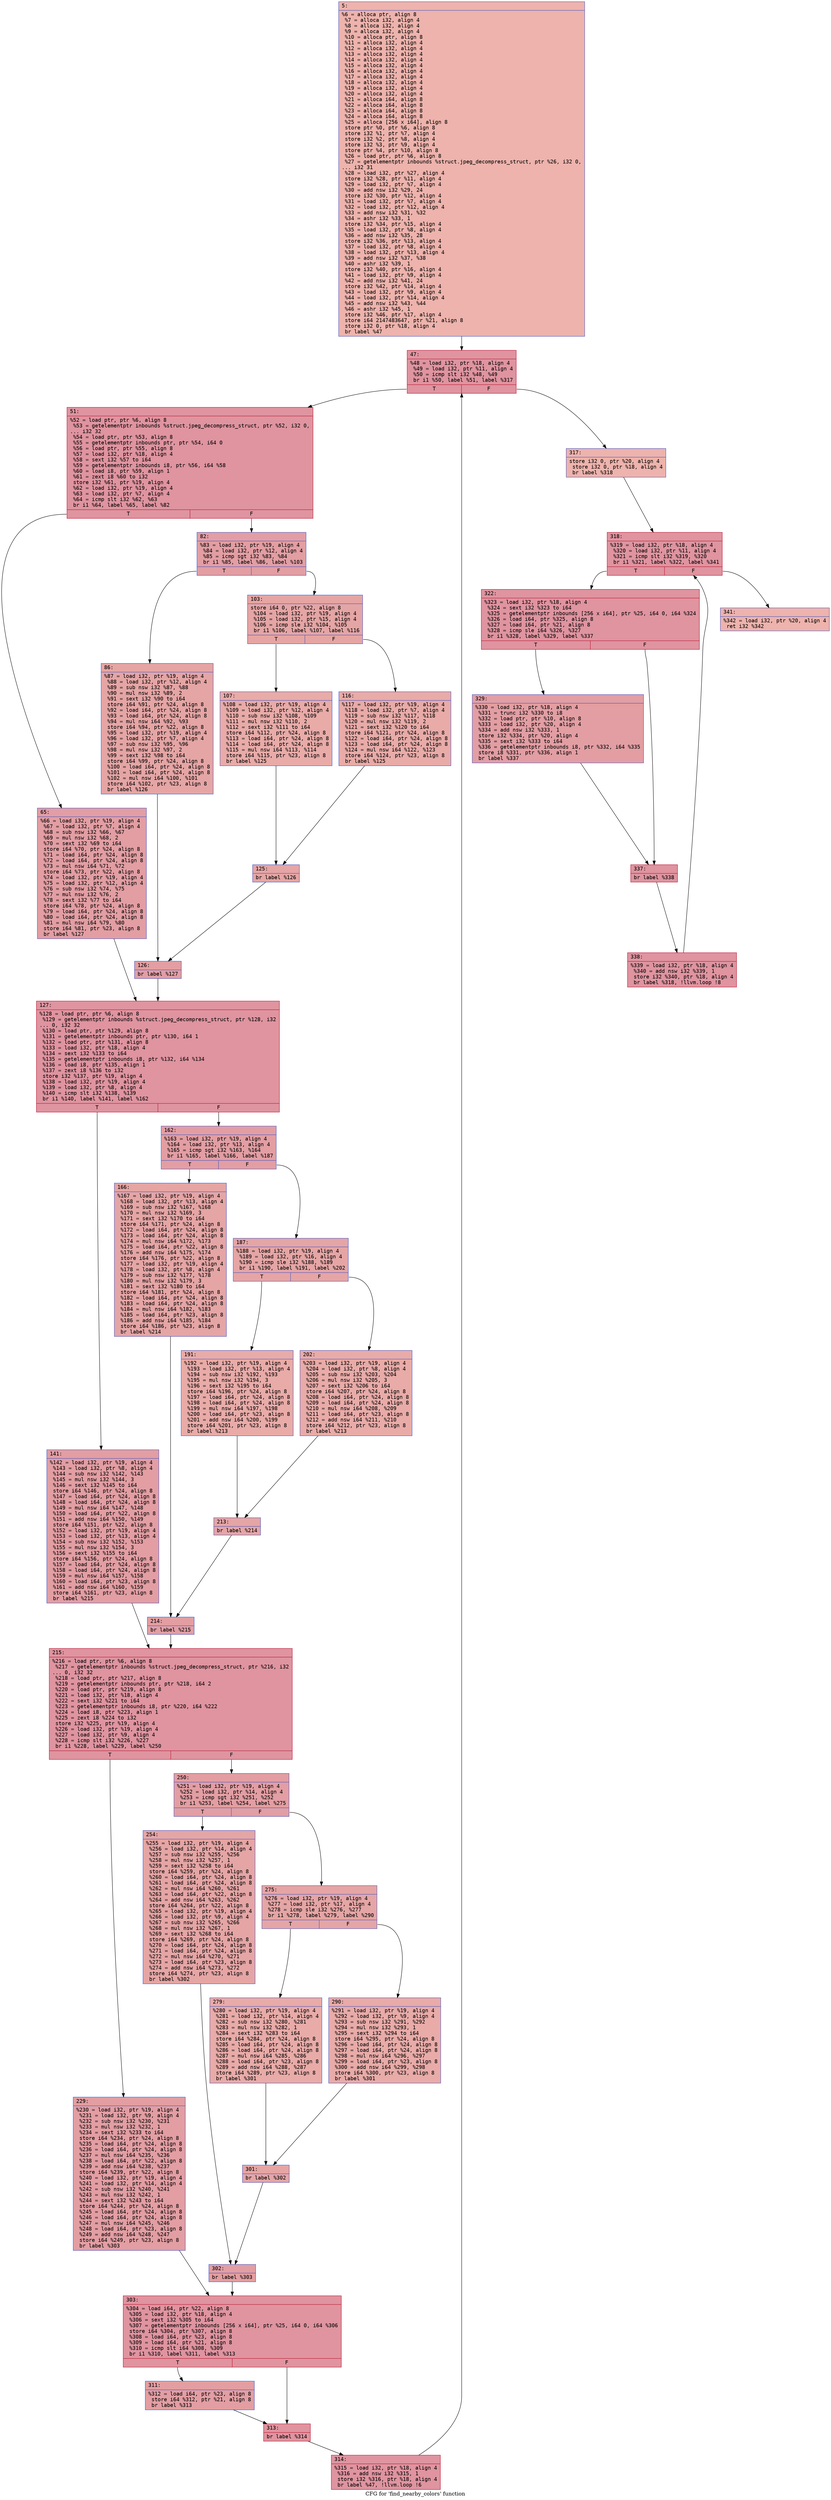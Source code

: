 digraph "CFG for 'find_nearby_colors' function" {
	label="CFG for 'find_nearby_colors' function";

	Node0x6000017dbb60 [shape=record,color="#3d50c3ff", style=filled, fillcolor="#d6524470" fontname="Courier",label="{5:\l|  %6 = alloca ptr, align 8\l  %7 = alloca i32, align 4\l  %8 = alloca i32, align 4\l  %9 = alloca i32, align 4\l  %10 = alloca ptr, align 8\l  %11 = alloca i32, align 4\l  %12 = alloca i32, align 4\l  %13 = alloca i32, align 4\l  %14 = alloca i32, align 4\l  %15 = alloca i32, align 4\l  %16 = alloca i32, align 4\l  %17 = alloca i32, align 4\l  %18 = alloca i32, align 4\l  %19 = alloca i32, align 4\l  %20 = alloca i32, align 4\l  %21 = alloca i64, align 8\l  %22 = alloca i64, align 8\l  %23 = alloca i64, align 8\l  %24 = alloca i64, align 8\l  %25 = alloca [256 x i64], align 8\l  store ptr %0, ptr %6, align 8\l  store i32 %1, ptr %7, align 4\l  store i32 %2, ptr %8, align 4\l  store i32 %3, ptr %9, align 4\l  store ptr %4, ptr %10, align 8\l  %26 = load ptr, ptr %6, align 8\l  %27 = getelementptr inbounds %struct.jpeg_decompress_struct, ptr %26, i32 0,\l... i32 31\l  %28 = load i32, ptr %27, align 4\l  store i32 %28, ptr %11, align 4\l  %29 = load i32, ptr %7, align 4\l  %30 = add nsw i32 %29, 24\l  store i32 %30, ptr %12, align 4\l  %31 = load i32, ptr %7, align 4\l  %32 = load i32, ptr %12, align 4\l  %33 = add nsw i32 %31, %32\l  %34 = ashr i32 %33, 1\l  store i32 %34, ptr %15, align 4\l  %35 = load i32, ptr %8, align 4\l  %36 = add nsw i32 %35, 28\l  store i32 %36, ptr %13, align 4\l  %37 = load i32, ptr %8, align 4\l  %38 = load i32, ptr %13, align 4\l  %39 = add nsw i32 %37, %38\l  %40 = ashr i32 %39, 1\l  store i32 %40, ptr %16, align 4\l  %41 = load i32, ptr %9, align 4\l  %42 = add nsw i32 %41, 24\l  store i32 %42, ptr %14, align 4\l  %43 = load i32, ptr %9, align 4\l  %44 = load i32, ptr %14, align 4\l  %45 = add nsw i32 %43, %44\l  %46 = ashr i32 %45, 1\l  store i32 %46, ptr %17, align 4\l  store i64 2147483647, ptr %21, align 8\l  store i32 0, ptr %18, align 4\l  br label %47\l}"];
	Node0x6000017dbb60 -> Node0x6000017dbbb0[tooltip="5 -> 47\nProbability 100.00%" ];
	Node0x6000017dbbb0 [shape=record,color="#b70d28ff", style=filled, fillcolor="#b70d2870" fontname="Courier",label="{47:\l|  %48 = load i32, ptr %18, align 4\l  %49 = load i32, ptr %11, align 4\l  %50 = icmp slt i32 %48, %49\l  br i1 %50, label %51, label %317\l|{<s0>T|<s1>F}}"];
	Node0x6000017dbbb0:s0 -> Node0x6000017dbc00[tooltip="47 -> 51\nProbability 96.88%" ];
	Node0x6000017dbbb0:s1 -> Node0x6000017c45f0[tooltip="47 -> 317\nProbability 3.12%" ];
	Node0x6000017dbc00 [shape=record,color="#b70d28ff", style=filled, fillcolor="#b70d2870" fontname="Courier",label="{51:\l|  %52 = load ptr, ptr %6, align 8\l  %53 = getelementptr inbounds %struct.jpeg_decompress_struct, ptr %52, i32 0,\l... i32 32\l  %54 = load ptr, ptr %53, align 8\l  %55 = getelementptr inbounds ptr, ptr %54, i64 0\l  %56 = load ptr, ptr %55, align 8\l  %57 = load i32, ptr %18, align 4\l  %58 = sext i32 %57 to i64\l  %59 = getelementptr inbounds i8, ptr %56, i64 %58\l  %60 = load i8, ptr %59, align 1\l  %61 = zext i8 %60 to i32\l  store i32 %61, ptr %19, align 4\l  %62 = load i32, ptr %19, align 4\l  %63 = load i32, ptr %7, align 4\l  %64 = icmp slt i32 %62, %63\l  br i1 %64, label %65, label %82\l|{<s0>T|<s1>F}}"];
	Node0x6000017dbc00:s0 -> Node0x6000017dbc50[tooltip="51 -> 65\nProbability 50.00%" ];
	Node0x6000017dbc00:s1 -> Node0x6000017dbca0[tooltip="51 -> 82\nProbability 50.00%" ];
	Node0x6000017dbc50 [shape=record,color="#3d50c3ff", style=filled, fillcolor="#be242e70" fontname="Courier",label="{65:\l|  %66 = load i32, ptr %19, align 4\l  %67 = load i32, ptr %7, align 4\l  %68 = sub nsw i32 %66, %67\l  %69 = mul nsw i32 %68, 2\l  %70 = sext i32 %69 to i64\l  store i64 %70, ptr %24, align 8\l  %71 = load i64, ptr %24, align 8\l  %72 = load i64, ptr %24, align 8\l  %73 = mul nsw i64 %71, %72\l  store i64 %73, ptr %22, align 8\l  %74 = load i32, ptr %19, align 4\l  %75 = load i32, ptr %12, align 4\l  %76 = sub nsw i32 %74, %75\l  %77 = mul nsw i32 %76, 2\l  %78 = sext i32 %77 to i64\l  store i64 %78, ptr %24, align 8\l  %79 = load i64, ptr %24, align 8\l  %80 = load i64, ptr %24, align 8\l  %81 = mul nsw i64 %79, %80\l  store i64 %81, ptr %23, align 8\l  br label %127\l}"];
	Node0x6000017dbc50 -> Node0x6000017dbed0[tooltip="65 -> 127\nProbability 100.00%" ];
	Node0x6000017dbca0 [shape=record,color="#3d50c3ff", style=filled, fillcolor="#be242e70" fontname="Courier",label="{82:\l|  %83 = load i32, ptr %19, align 4\l  %84 = load i32, ptr %12, align 4\l  %85 = icmp sgt i32 %83, %84\l  br i1 %85, label %86, label %103\l|{<s0>T|<s1>F}}"];
	Node0x6000017dbca0:s0 -> Node0x6000017dbcf0[tooltip="82 -> 86\nProbability 50.00%" ];
	Node0x6000017dbca0:s1 -> Node0x6000017dbd40[tooltip="82 -> 103\nProbability 50.00%" ];
	Node0x6000017dbcf0 [shape=record,color="#3d50c3ff", style=filled, fillcolor="#c5333470" fontname="Courier",label="{86:\l|  %87 = load i32, ptr %19, align 4\l  %88 = load i32, ptr %12, align 4\l  %89 = sub nsw i32 %87, %88\l  %90 = mul nsw i32 %89, 2\l  %91 = sext i32 %90 to i64\l  store i64 %91, ptr %24, align 8\l  %92 = load i64, ptr %24, align 8\l  %93 = load i64, ptr %24, align 8\l  %94 = mul nsw i64 %92, %93\l  store i64 %94, ptr %22, align 8\l  %95 = load i32, ptr %19, align 4\l  %96 = load i32, ptr %7, align 4\l  %97 = sub nsw i32 %95, %96\l  %98 = mul nsw i32 %97, 2\l  %99 = sext i32 %98 to i64\l  store i64 %99, ptr %24, align 8\l  %100 = load i64, ptr %24, align 8\l  %101 = load i64, ptr %24, align 8\l  %102 = mul nsw i64 %100, %101\l  store i64 %102, ptr %23, align 8\l  br label %126\l}"];
	Node0x6000017dbcf0 -> Node0x6000017dbe80[tooltip="86 -> 126\nProbability 100.00%" ];
	Node0x6000017dbd40 [shape=record,color="#3d50c3ff", style=filled, fillcolor="#c5333470" fontname="Courier",label="{103:\l|  store i64 0, ptr %22, align 8\l  %104 = load i32, ptr %19, align 4\l  %105 = load i32, ptr %15, align 4\l  %106 = icmp sle i32 %104, %105\l  br i1 %106, label %107, label %116\l|{<s0>T|<s1>F}}"];
	Node0x6000017dbd40:s0 -> Node0x6000017dbd90[tooltip="103 -> 107\nProbability 50.00%" ];
	Node0x6000017dbd40:s1 -> Node0x6000017dbde0[tooltip="103 -> 116\nProbability 50.00%" ];
	Node0x6000017dbd90 [shape=record,color="#3d50c3ff", style=filled, fillcolor="#cc403a70" fontname="Courier",label="{107:\l|  %108 = load i32, ptr %19, align 4\l  %109 = load i32, ptr %12, align 4\l  %110 = sub nsw i32 %108, %109\l  %111 = mul nsw i32 %110, 2\l  %112 = sext i32 %111 to i64\l  store i64 %112, ptr %24, align 8\l  %113 = load i64, ptr %24, align 8\l  %114 = load i64, ptr %24, align 8\l  %115 = mul nsw i64 %113, %114\l  store i64 %115, ptr %23, align 8\l  br label %125\l}"];
	Node0x6000017dbd90 -> Node0x6000017dbe30[tooltip="107 -> 125\nProbability 100.00%" ];
	Node0x6000017dbde0 [shape=record,color="#3d50c3ff", style=filled, fillcolor="#cc403a70" fontname="Courier",label="{116:\l|  %117 = load i32, ptr %19, align 4\l  %118 = load i32, ptr %7, align 4\l  %119 = sub nsw i32 %117, %118\l  %120 = mul nsw i32 %119, 2\l  %121 = sext i32 %120 to i64\l  store i64 %121, ptr %24, align 8\l  %122 = load i64, ptr %24, align 8\l  %123 = load i64, ptr %24, align 8\l  %124 = mul nsw i64 %122, %123\l  store i64 %124, ptr %23, align 8\l  br label %125\l}"];
	Node0x6000017dbde0 -> Node0x6000017dbe30[tooltip="116 -> 125\nProbability 100.00%" ];
	Node0x6000017dbe30 [shape=record,color="#3d50c3ff", style=filled, fillcolor="#c5333470" fontname="Courier",label="{125:\l|  br label %126\l}"];
	Node0x6000017dbe30 -> Node0x6000017dbe80[tooltip="125 -> 126\nProbability 100.00%" ];
	Node0x6000017dbe80 [shape=record,color="#3d50c3ff", style=filled, fillcolor="#be242e70" fontname="Courier",label="{126:\l|  br label %127\l}"];
	Node0x6000017dbe80 -> Node0x6000017dbed0[tooltip="126 -> 127\nProbability 100.00%" ];
	Node0x6000017dbed0 [shape=record,color="#b70d28ff", style=filled, fillcolor="#b70d2870" fontname="Courier",label="{127:\l|  %128 = load ptr, ptr %6, align 8\l  %129 = getelementptr inbounds %struct.jpeg_decompress_struct, ptr %128, i32\l... 0, i32 32\l  %130 = load ptr, ptr %129, align 8\l  %131 = getelementptr inbounds ptr, ptr %130, i64 1\l  %132 = load ptr, ptr %131, align 8\l  %133 = load i32, ptr %18, align 4\l  %134 = sext i32 %133 to i64\l  %135 = getelementptr inbounds i8, ptr %132, i64 %134\l  %136 = load i8, ptr %135, align 1\l  %137 = zext i8 %136 to i32\l  store i32 %137, ptr %19, align 4\l  %138 = load i32, ptr %19, align 4\l  %139 = load i32, ptr %8, align 4\l  %140 = icmp slt i32 %138, %139\l  br i1 %140, label %141, label %162\l|{<s0>T|<s1>F}}"];
	Node0x6000017dbed0:s0 -> Node0x6000017dbf20[tooltip="127 -> 141\nProbability 50.00%" ];
	Node0x6000017dbed0:s1 -> Node0x6000017dbf70[tooltip="127 -> 162\nProbability 50.00%" ];
	Node0x6000017dbf20 [shape=record,color="#3d50c3ff", style=filled, fillcolor="#be242e70" fontname="Courier",label="{141:\l|  %142 = load i32, ptr %19, align 4\l  %143 = load i32, ptr %8, align 4\l  %144 = sub nsw i32 %142, %143\l  %145 = mul nsw i32 %144, 3\l  %146 = sext i32 %145 to i64\l  store i64 %146, ptr %24, align 8\l  %147 = load i64, ptr %24, align 8\l  %148 = load i64, ptr %24, align 8\l  %149 = mul nsw i64 %147, %148\l  %150 = load i64, ptr %22, align 8\l  %151 = add nsw i64 %150, %149\l  store i64 %151, ptr %22, align 8\l  %152 = load i32, ptr %19, align 4\l  %153 = load i32, ptr %13, align 4\l  %154 = sub nsw i32 %152, %153\l  %155 = mul nsw i32 %154, 3\l  %156 = sext i32 %155 to i64\l  store i64 %156, ptr %24, align 8\l  %157 = load i64, ptr %24, align 8\l  %158 = load i64, ptr %24, align 8\l  %159 = mul nsw i64 %157, %158\l  %160 = load i64, ptr %23, align 8\l  %161 = add nsw i64 %160, %159\l  store i64 %161, ptr %23, align 8\l  br label %215\l}"];
	Node0x6000017dbf20 -> Node0x6000017c41e0[tooltip="141 -> 215\nProbability 100.00%" ];
	Node0x6000017dbf70 [shape=record,color="#3d50c3ff", style=filled, fillcolor="#be242e70" fontname="Courier",label="{162:\l|  %163 = load i32, ptr %19, align 4\l  %164 = load i32, ptr %13, align 4\l  %165 = icmp sgt i32 %163, %164\l  br i1 %165, label %166, label %187\l|{<s0>T|<s1>F}}"];
	Node0x6000017dbf70:s0 -> Node0x6000017c4000[tooltip="162 -> 166\nProbability 50.00%" ];
	Node0x6000017dbf70:s1 -> Node0x6000017c4050[tooltip="162 -> 187\nProbability 50.00%" ];
	Node0x6000017c4000 [shape=record,color="#3d50c3ff", style=filled, fillcolor="#c5333470" fontname="Courier",label="{166:\l|  %167 = load i32, ptr %19, align 4\l  %168 = load i32, ptr %13, align 4\l  %169 = sub nsw i32 %167, %168\l  %170 = mul nsw i32 %169, 3\l  %171 = sext i32 %170 to i64\l  store i64 %171, ptr %24, align 8\l  %172 = load i64, ptr %24, align 8\l  %173 = load i64, ptr %24, align 8\l  %174 = mul nsw i64 %172, %173\l  %175 = load i64, ptr %22, align 8\l  %176 = add nsw i64 %175, %174\l  store i64 %176, ptr %22, align 8\l  %177 = load i32, ptr %19, align 4\l  %178 = load i32, ptr %8, align 4\l  %179 = sub nsw i32 %177, %178\l  %180 = mul nsw i32 %179, 3\l  %181 = sext i32 %180 to i64\l  store i64 %181, ptr %24, align 8\l  %182 = load i64, ptr %24, align 8\l  %183 = load i64, ptr %24, align 8\l  %184 = mul nsw i64 %182, %183\l  %185 = load i64, ptr %23, align 8\l  %186 = add nsw i64 %185, %184\l  store i64 %186, ptr %23, align 8\l  br label %214\l}"];
	Node0x6000017c4000 -> Node0x6000017c4190[tooltip="166 -> 214\nProbability 100.00%" ];
	Node0x6000017c4050 [shape=record,color="#3d50c3ff", style=filled, fillcolor="#c5333470" fontname="Courier",label="{187:\l|  %188 = load i32, ptr %19, align 4\l  %189 = load i32, ptr %16, align 4\l  %190 = icmp sle i32 %188, %189\l  br i1 %190, label %191, label %202\l|{<s0>T|<s1>F}}"];
	Node0x6000017c4050:s0 -> Node0x6000017c40a0[tooltip="187 -> 191\nProbability 50.00%" ];
	Node0x6000017c4050:s1 -> Node0x6000017c40f0[tooltip="187 -> 202\nProbability 50.00%" ];
	Node0x6000017c40a0 [shape=record,color="#3d50c3ff", style=filled, fillcolor="#cc403a70" fontname="Courier",label="{191:\l|  %192 = load i32, ptr %19, align 4\l  %193 = load i32, ptr %13, align 4\l  %194 = sub nsw i32 %192, %193\l  %195 = mul nsw i32 %194, 3\l  %196 = sext i32 %195 to i64\l  store i64 %196, ptr %24, align 8\l  %197 = load i64, ptr %24, align 8\l  %198 = load i64, ptr %24, align 8\l  %199 = mul nsw i64 %197, %198\l  %200 = load i64, ptr %23, align 8\l  %201 = add nsw i64 %200, %199\l  store i64 %201, ptr %23, align 8\l  br label %213\l}"];
	Node0x6000017c40a0 -> Node0x6000017c4140[tooltip="191 -> 213\nProbability 100.00%" ];
	Node0x6000017c40f0 [shape=record,color="#3d50c3ff", style=filled, fillcolor="#cc403a70" fontname="Courier",label="{202:\l|  %203 = load i32, ptr %19, align 4\l  %204 = load i32, ptr %8, align 4\l  %205 = sub nsw i32 %203, %204\l  %206 = mul nsw i32 %205, 3\l  %207 = sext i32 %206 to i64\l  store i64 %207, ptr %24, align 8\l  %208 = load i64, ptr %24, align 8\l  %209 = load i64, ptr %24, align 8\l  %210 = mul nsw i64 %208, %209\l  %211 = load i64, ptr %23, align 8\l  %212 = add nsw i64 %211, %210\l  store i64 %212, ptr %23, align 8\l  br label %213\l}"];
	Node0x6000017c40f0 -> Node0x6000017c4140[tooltip="202 -> 213\nProbability 100.00%" ];
	Node0x6000017c4140 [shape=record,color="#3d50c3ff", style=filled, fillcolor="#c5333470" fontname="Courier",label="{213:\l|  br label %214\l}"];
	Node0x6000017c4140 -> Node0x6000017c4190[tooltip="213 -> 214\nProbability 100.00%" ];
	Node0x6000017c4190 [shape=record,color="#3d50c3ff", style=filled, fillcolor="#be242e70" fontname="Courier",label="{214:\l|  br label %215\l}"];
	Node0x6000017c4190 -> Node0x6000017c41e0[tooltip="214 -> 215\nProbability 100.00%" ];
	Node0x6000017c41e0 [shape=record,color="#b70d28ff", style=filled, fillcolor="#b70d2870" fontname="Courier",label="{215:\l|  %216 = load ptr, ptr %6, align 8\l  %217 = getelementptr inbounds %struct.jpeg_decompress_struct, ptr %216, i32\l... 0, i32 32\l  %218 = load ptr, ptr %217, align 8\l  %219 = getelementptr inbounds ptr, ptr %218, i64 2\l  %220 = load ptr, ptr %219, align 8\l  %221 = load i32, ptr %18, align 4\l  %222 = sext i32 %221 to i64\l  %223 = getelementptr inbounds i8, ptr %220, i64 %222\l  %224 = load i8, ptr %223, align 1\l  %225 = zext i8 %224 to i32\l  store i32 %225, ptr %19, align 4\l  %226 = load i32, ptr %19, align 4\l  %227 = load i32, ptr %9, align 4\l  %228 = icmp slt i32 %226, %227\l  br i1 %228, label %229, label %250\l|{<s0>T|<s1>F}}"];
	Node0x6000017c41e0:s0 -> Node0x6000017c4230[tooltip="215 -> 229\nProbability 50.00%" ];
	Node0x6000017c41e0:s1 -> Node0x6000017c4280[tooltip="215 -> 250\nProbability 50.00%" ];
	Node0x6000017c4230 [shape=record,color="#3d50c3ff", style=filled, fillcolor="#be242e70" fontname="Courier",label="{229:\l|  %230 = load i32, ptr %19, align 4\l  %231 = load i32, ptr %9, align 4\l  %232 = sub nsw i32 %230, %231\l  %233 = mul nsw i32 %232, 1\l  %234 = sext i32 %233 to i64\l  store i64 %234, ptr %24, align 8\l  %235 = load i64, ptr %24, align 8\l  %236 = load i64, ptr %24, align 8\l  %237 = mul nsw i64 %235, %236\l  %238 = load i64, ptr %22, align 8\l  %239 = add nsw i64 %238, %237\l  store i64 %239, ptr %22, align 8\l  %240 = load i32, ptr %19, align 4\l  %241 = load i32, ptr %14, align 4\l  %242 = sub nsw i32 %240, %241\l  %243 = mul nsw i32 %242, 1\l  %244 = sext i32 %243 to i64\l  store i64 %244, ptr %24, align 8\l  %245 = load i64, ptr %24, align 8\l  %246 = load i64, ptr %24, align 8\l  %247 = mul nsw i64 %245, %246\l  %248 = load i64, ptr %23, align 8\l  %249 = add nsw i64 %248, %247\l  store i64 %249, ptr %23, align 8\l  br label %303\l}"];
	Node0x6000017c4230 -> Node0x6000017c44b0[tooltip="229 -> 303\nProbability 100.00%" ];
	Node0x6000017c4280 [shape=record,color="#3d50c3ff", style=filled, fillcolor="#be242e70" fontname="Courier",label="{250:\l|  %251 = load i32, ptr %19, align 4\l  %252 = load i32, ptr %14, align 4\l  %253 = icmp sgt i32 %251, %252\l  br i1 %253, label %254, label %275\l|{<s0>T|<s1>F}}"];
	Node0x6000017c4280:s0 -> Node0x6000017c42d0[tooltip="250 -> 254\nProbability 50.00%" ];
	Node0x6000017c4280:s1 -> Node0x6000017c4320[tooltip="250 -> 275\nProbability 50.00%" ];
	Node0x6000017c42d0 [shape=record,color="#3d50c3ff", style=filled, fillcolor="#c5333470" fontname="Courier",label="{254:\l|  %255 = load i32, ptr %19, align 4\l  %256 = load i32, ptr %14, align 4\l  %257 = sub nsw i32 %255, %256\l  %258 = mul nsw i32 %257, 1\l  %259 = sext i32 %258 to i64\l  store i64 %259, ptr %24, align 8\l  %260 = load i64, ptr %24, align 8\l  %261 = load i64, ptr %24, align 8\l  %262 = mul nsw i64 %260, %261\l  %263 = load i64, ptr %22, align 8\l  %264 = add nsw i64 %263, %262\l  store i64 %264, ptr %22, align 8\l  %265 = load i32, ptr %19, align 4\l  %266 = load i32, ptr %9, align 4\l  %267 = sub nsw i32 %265, %266\l  %268 = mul nsw i32 %267, 1\l  %269 = sext i32 %268 to i64\l  store i64 %269, ptr %24, align 8\l  %270 = load i64, ptr %24, align 8\l  %271 = load i64, ptr %24, align 8\l  %272 = mul nsw i64 %270, %271\l  %273 = load i64, ptr %23, align 8\l  %274 = add nsw i64 %273, %272\l  store i64 %274, ptr %23, align 8\l  br label %302\l}"];
	Node0x6000017c42d0 -> Node0x6000017c4460[tooltip="254 -> 302\nProbability 100.00%" ];
	Node0x6000017c4320 [shape=record,color="#3d50c3ff", style=filled, fillcolor="#c5333470" fontname="Courier",label="{275:\l|  %276 = load i32, ptr %19, align 4\l  %277 = load i32, ptr %17, align 4\l  %278 = icmp sle i32 %276, %277\l  br i1 %278, label %279, label %290\l|{<s0>T|<s1>F}}"];
	Node0x6000017c4320:s0 -> Node0x6000017c4370[tooltip="275 -> 279\nProbability 50.00%" ];
	Node0x6000017c4320:s1 -> Node0x6000017c43c0[tooltip="275 -> 290\nProbability 50.00%" ];
	Node0x6000017c4370 [shape=record,color="#3d50c3ff", style=filled, fillcolor="#cc403a70" fontname="Courier",label="{279:\l|  %280 = load i32, ptr %19, align 4\l  %281 = load i32, ptr %14, align 4\l  %282 = sub nsw i32 %280, %281\l  %283 = mul nsw i32 %282, 1\l  %284 = sext i32 %283 to i64\l  store i64 %284, ptr %24, align 8\l  %285 = load i64, ptr %24, align 8\l  %286 = load i64, ptr %24, align 8\l  %287 = mul nsw i64 %285, %286\l  %288 = load i64, ptr %23, align 8\l  %289 = add nsw i64 %288, %287\l  store i64 %289, ptr %23, align 8\l  br label %301\l}"];
	Node0x6000017c4370 -> Node0x6000017c4410[tooltip="279 -> 301\nProbability 100.00%" ];
	Node0x6000017c43c0 [shape=record,color="#3d50c3ff", style=filled, fillcolor="#cc403a70" fontname="Courier",label="{290:\l|  %291 = load i32, ptr %19, align 4\l  %292 = load i32, ptr %9, align 4\l  %293 = sub nsw i32 %291, %292\l  %294 = mul nsw i32 %293, 1\l  %295 = sext i32 %294 to i64\l  store i64 %295, ptr %24, align 8\l  %296 = load i64, ptr %24, align 8\l  %297 = load i64, ptr %24, align 8\l  %298 = mul nsw i64 %296, %297\l  %299 = load i64, ptr %23, align 8\l  %300 = add nsw i64 %299, %298\l  store i64 %300, ptr %23, align 8\l  br label %301\l}"];
	Node0x6000017c43c0 -> Node0x6000017c4410[tooltip="290 -> 301\nProbability 100.00%" ];
	Node0x6000017c4410 [shape=record,color="#3d50c3ff", style=filled, fillcolor="#c5333470" fontname="Courier",label="{301:\l|  br label %302\l}"];
	Node0x6000017c4410 -> Node0x6000017c4460[tooltip="301 -> 302\nProbability 100.00%" ];
	Node0x6000017c4460 [shape=record,color="#3d50c3ff", style=filled, fillcolor="#be242e70" fontname="Courier",label="{302:\l|  br label %303\l}"];
	Node0x6000017c4460 -> Node0x6000017c44b0[tooltip="302 -> 303\nProbability 100.00%" ];
	Node0x6000017c44b0 [shape=record,color="#b70d28ff", style=filled, fillcolor="#b70d2870" fontname="Courier",label="{303:\l|  %304 = load i64, ptr %22, align 8\l  %305 = load i32, ptr %18, align 4\l  %306 = sext i32 %305 to i64\l  %307 = getelementptr inbounds [256 x i64], ptr %25, i64 0, i64 %306\l  store i64 %304, ptr %307, align 8\l  %308 = load i64, ptr %23, align 8\l  %309 = load i64, ptr %21, align 8\l  %310 = icmp slt i64 %308, %309\l  br i1 %310, label %311, label %313\l|{<s0>T|<s1>F}}"];
	Node0x6000017c44b0:s0 -> Node0x6000017c4500[tooltip="303 -> 311\nProbability 50.00%" ];
	Node0x6000017c44b0:s1 -> Node0x6000017c4550[tooltip="303 -> 313\nProbability 50.00%" ];
	Node0x6000017c4500 [shape=record,color="#3d50c3ff", style=filled, fillcolor="#be242e70" fontname="Courier",label="{311:\l|  %312 = load i64, ptr %23, align 8\l  store i64 %312, ptr %21, align 8\l  br label %313\l}"];
	Node0x6000017c4500 -> Node0x6000017c4550[tooltip="311 -> 313\nProbability 100.00%" ];
	Node0x6000017c4550 [shape=record,color="#b70d28ff", style=filled, fillcolor="#b70d2870" fontname="Courier",label="{313:\l|  br label %314\l}"];
	Node0x6000017c4550 -> Node0x6000017c45a0[tooltip="313 -> 314\nProbability 100.00%" ];
	Node0x6000017c45a0 [shape=record,color="#b70d28ff", style=filled, fillcolor="#b70d2870" fontname="Courier",label="{314:\l|  %315 = load i32, ptr %18, align 4\l  %316 = add nsw i32 %315, 1\l  store i32 %316, ptr %18, align 4\l  br label %47, !llvm.loop !6\l}"];
	Node0x6000017c45a0 -> Node0x6000017dbbb0[tooltip="314 -> 47\nProbability 100.00%" ];
	Node0x6000017c45f0 [shape=record,color="#3d50c3ff", style=filled, fillcolor="#d6524470" fontname="Courier",label="{317:\l|  store i32 0, ptr %20, align 4\l  store i32 0, ptr %18, align 4\l  br label %318\l}"];
	Node0x6000017c45f0 -> Node0x6000017c4640[tooltip="317 -> 318\nProbability 100.00%" ];
	Node0x6000017c4640 [shape=record,color="#b70d28ff", style=filled, fillcolor="#b70d2870" fontname="Courier",label="{318:\l|  %319 = load i32, ptr %18, align 4\l  %320 = load i32, ptr %11, align 4\l  %321 = icmp slt i32 %319, %320\l  br i1 %321, label %322, label %341\l|{<s0>T|<s1>F}}"];
	Node0x6000017c4640:s0 -> Node0x6000017c4690[tooltip="318 -> 322\nProbability 96.88%" ];
	Node0x6000017c4640:s1 -> Node0x6000017c47d0[tooltip="318 -> 341\nProbability 3.12%" ];
	Node0x6000017c4690 [shape=record,color="#b70d28ff", style=filled, fillcolor="#b70d2870" fontname="Courier",label="{322:\l|  %323 = load i32, ptr %18, align 4\l  %324 = sext i32 %323 to i64\l  %325 = getelementptr inbounds [256 x i64], ptr %25, i64 0, i64 %324\l  %326 = load i64, ptr %325, align 8\l  %327 = load i64, ptr %21, align 8\l  %328 = icmp sle i64 %326, %327\l  br i1 %328, label %329, label %337\l|{<s0>T|<s1>F}}"];
	Node0x6000017c4690:s0 -> Node0x6000017c46e0[tooltip="322 -> 329\nProbability 50.00%" ];
	Node0x6000017c4690:s1 -> Node0x6000017c4730[tooltip="322 -> 337\nProbability 50.00%" ];
	Node0x6000017c46e0 [shape=record,color="#3d50c3ff", style=filled, fillcolor="#be242e70" fontname="Courier",label="{329:\l|  %330 = load i32, ptr %18, align 4\l  %331 = trunc i32 %330 to i8\l  %332 = load ptr, ptr %10, align 8\l  %333 = load i32, ptr %20, align 4\l  %334 = add nsw i32 %333, 1\l  store i32 %334, ptr %20, align 4\l  %335 = sext i32 %333 to i64\l  %336 = getelementptr inbounds i8, ptr %332, i64 %335\l  store i8 %331, ptr %336, align 1\l  br label %337\l}"];
	Node0x6000017c46e0 -> Node0x6000017c4730[tooltip="329 -> 337\nProbability 100.00%" ];
	Node0x6000017c4730 [shape=record,color="#b70d28ff", style=filled, fillcolor="#b70d2870" fontname="Courier",label="{337:\l|  br label %338\l}"];
	Node0x6000017c4730 -> Node0x6000017c4780[tooltip="337 -> 338\nProbability 100.00%" ];
	Node0x6000017c4780 [shape=record,color="#b70d28ff", style=filled, fillcolor="#b70d2870" fontname="Courier",label="{338:\l|  %339 = load i32, ptr %18, align 4\l  %340 = add nsw i32 %339, 1\l  store i32 %340, ptr %18, align 4\l  br label %318, !llvm.loop !8\l}"];
	Node0x6000017c4780 -> Node0x6000017c4640[tooltip="338 -> 318\nProbability 100.00%" ];
	Node0x6000017c47d0 [shape=record,color="#3d50c3ff", style=filled, fillcolor="#d6524470" fontname="Courier",label="{341:\l|  %342 = load i32, ptr %20, align 4\l  ret i32 %342\l}"];
}
